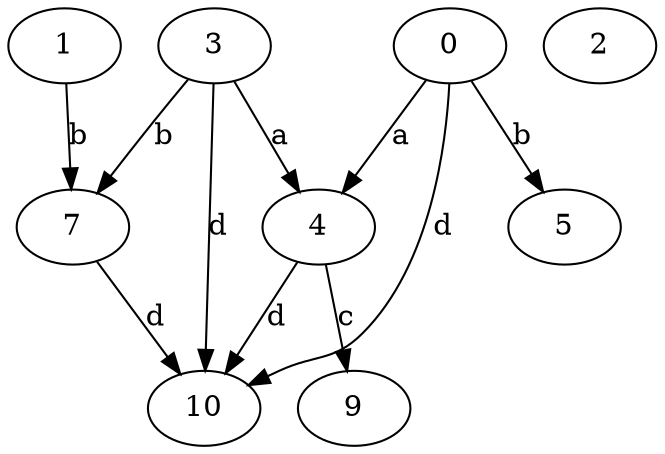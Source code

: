 strict digraph  {
3;
4;
0;
5;
1;
7;
2;
9;
10;
3 -> 4  [label=a];
3 -> 7  [label=b];
3 -> 10  [label=d];
4 -> 9  [label=c];
4 -> 10  [label=d];
0 -> 4  [label=a];
0 -> 5  [label=b];
0 -> 10  [label=d];
1 -> 7  [label=b];
7 -> 10  [label=d];
}
